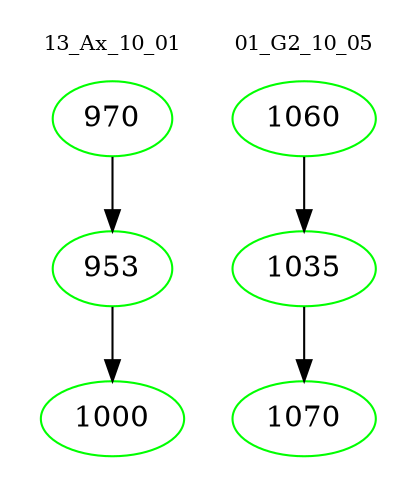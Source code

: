 digraph{
subgraph cluster_0 {
color = white
label = "13_Ax_10_01";
fontsize=10;
T0_970 [label="970", color="green"]
T0_970 -> T0_953 [color="black"]
T0_953 [label="953", color="green"]
T0_953 -> T0_1000 [color="black"]
T0_1000 [label="1000", color="green"]
}
subgraph cluster_1 {
color = white
label = "01_G2_10_05";
fontsize=10;
T1_1060 [label="1060", color="green"]
T1_1060 -> T1_1035 [color="black"]
T1_1035 [label="1035", color="green"]
T1_1035 -> T1_1070 [color="black"]
T1_1070 [label="1070", color="green"]
}
}
